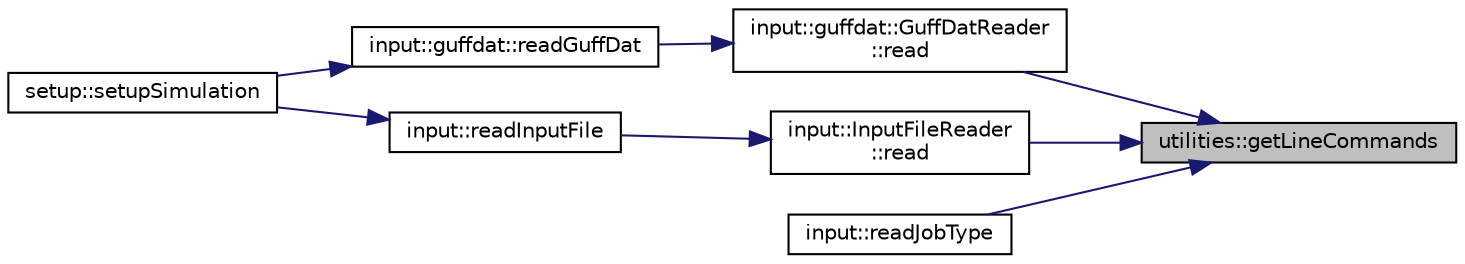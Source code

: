 digraph "utilities::getLineCommands"
{
 // LATEX_PDF_SIZE
  edge [fontname="Helvetica",fontsize="10",labelfontname="Helvetica",labelfontsize="10"];
  node [fontname="Helvetica",fontsize="10",shape=record];
  rankdir="RL";
  Node1 [label="utilities::getLineCommands",height=0.2,width=0.4,color="black", fillcolor="grey75", style="filled", fontcolor="black",tooltip="get commands from a line"];
  Node1 -> Node2 [dir="back",color="midnightblue",fontsize="10",style="solid",fontname="Helvetica"];
  Node2 [label="input::guffdat::GuffDatReader\l::read",height=0.2,width=0.4,color="black", fillcolor="white", style="filled",URL="$classinput_1_1guffdat_1_1GuffDatReader.html#a1f1709235a0b4dfd239885d5d5794dc9",tooltip="reads the guff.dat file"];
  Node2 -> Node3 [dir="back",color="midnightblue",fontsize="10",style="solid",fontname="Helvetica"];
  Node3 [label="input::guffdat::readGuffDat",height=0.2,width=0.4,color="black", fillcolor="white", style="filled",URL="$namespaceinput_1_1guffdat.html#af8b225a9b29e9cacbb064b1d6c37a5b0",tooltip="Construct a new Guff Dat Reader:: Guff Dat Reader object."];
  Node3 -> Node4 [dir="back",color="midnightblue",fontsize="10",style="solid",fontname="Helvetica"];
  Node4 [label="setup::setupSimulation",height=0.2,width=0.4,color="black", fillcolor="white", style="filled",URL="$namespacesetup.html#a1c000cdfa46aed7d8018017635915ae1",tooltip="setup the engine"];
  Node1 -> Node5 [dir="back",color="midnightblue",fontsize="10",style="solid",fontname="Helvetica"];
  Node5 [label="input::InputFileReader\l::read",height=0.2,width=0.4,color="black", fillcolor="white", style="filled",URL="$classinput_1_1InputFileReader.html#ae54f6d011c394e520c166f690443fff0",tooltip="read input file"];
  Node5 -> Node6 [dir="back",color="midnightblue",fontsize="10",style="solid",fontname="Helvetica"];
  Node6 [label="input::readInputFile",height=0.2,width=0.4,color="black", fillcolor="white", style="filled",URL="$namespaceinput.html#ad355a5d29d8f2cdff9adb86ca1473556",tooltip="wrapper function to construct InputFileReader and call read() and postProcess()"];
  Node6 -> Node4 [dir="back",color="midnightblue",fontsize="10",style="solid",fontname="Helvetica"];
  Node1 -> Node7 [dir="back",color="midnightblue",fontsize="10",style="solid",fontname="Helvetica"];
  Node7 [label="input::readJobType",height=0.2,width=0.4,color="black", fillcolor="white", style="filled",URL="$namespaceinput.html#a02565019a6991116a2f4b596fac54012",tooltip="checks if in the input file jobtype keyword is set and calls the corresponding parser"];
}
